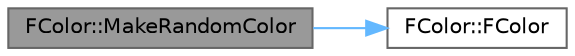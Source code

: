 digraph "FColor::MakeRandomColor"
{
 // INTERACTIVE_SVG=YES
 // LATEX_PDF_SIZE
  bgcolor="transparent";
  edge [fontname=Helvetica,fontsize=10,labelfontname=Helvetica,labelfontsize=10];
  node [fontname=Helvetica,fontsize=10,shape=box,height=0.2,width=0.4];
  rankdir="LR";
  Node1 [id="Node000001",label="FColor::MakeRandomColor",height=0.2,width=0.4,color="gray40", fillcolor="grey60", style="filled", fontcolor="black",tooltip="Makes a random but quite nice color."];
  Node1 -> Node2 [id="edge1_Node000001_Node000002",color="steelblue1",style="solid",tooltip=" "];
  Node2 [id="Node000002",label="FColor::FColor",height=0.2,width=0.4,color="grey40", fillcolor="white", style="filled",URL="$de/d5a/structFColor.html#a91155a2e7026e1ef21ac8fff056008c9",tooltip=" "];
}
